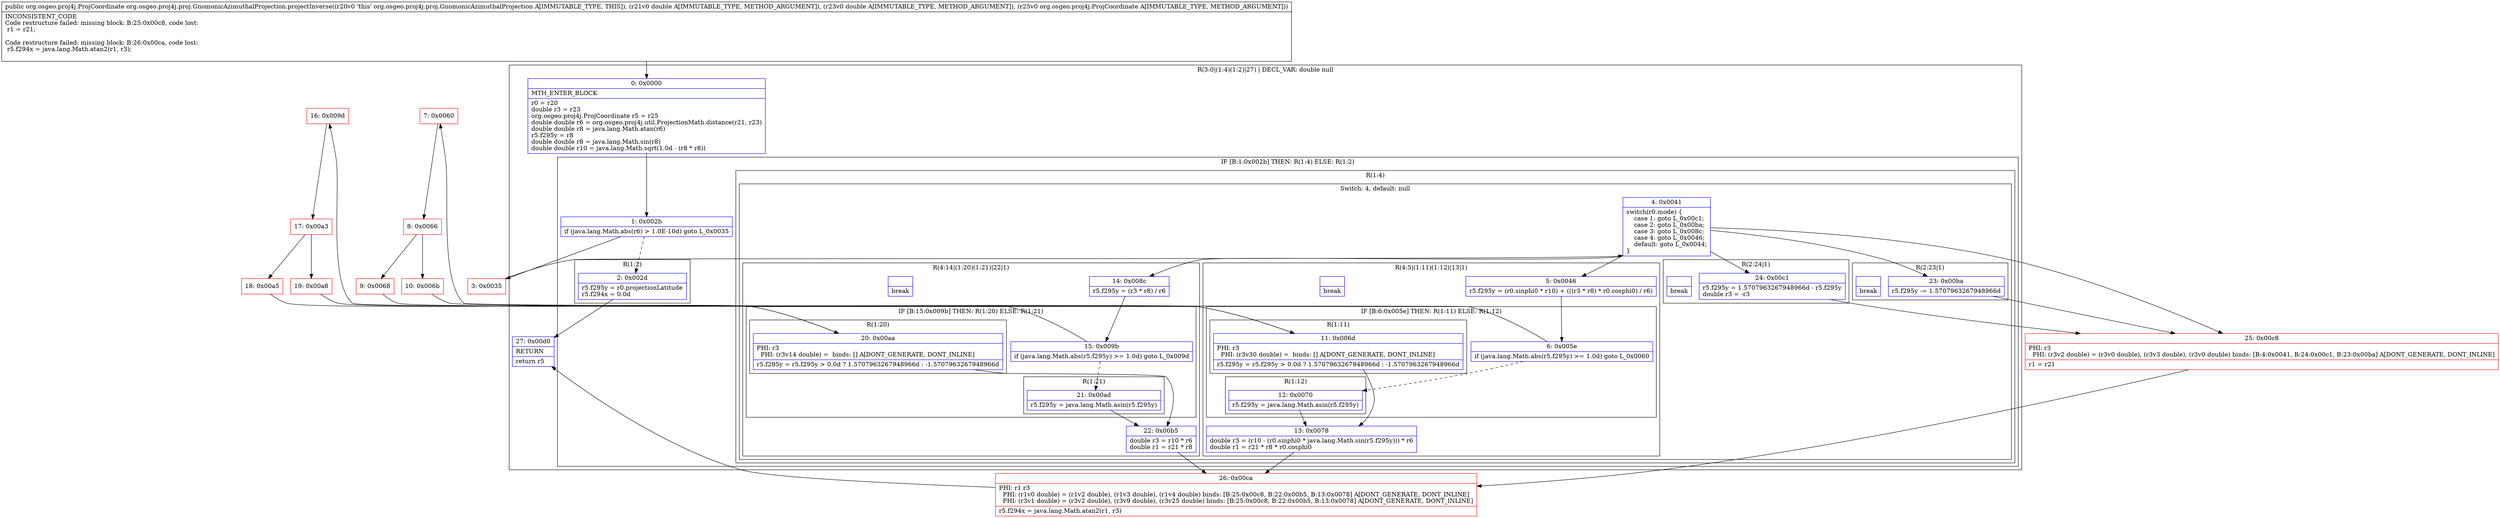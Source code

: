 digraph "CFG fororg.osgeo.proj4j.proj.GnomonicAzimuthalProjection.projectInverse(DDLorg\/osgeo\/proj4j\/ProjCoordinate;)Lorg\/osgeo\/proj4j\/ProjCoordinate;" {
subgraph cluster_Region_598380131 {
label = "R(3:0|(1:4)(1:2)|27) | DECL_VAR: double null\l";
node [shape=record,color=blue];
Node_0 [shape=record,label="{0\:\ 0x0000|MTH_ENTER_BLOCK\l|r0 = r20\ldouble r3 = r23\lorg.osgeo.proj4j.ProjCoordinate r5 = r25\ldouble double r6 = org.osgeo.proj4j.util.ProjectionMath.distance(r21, r23)\ldouble double r8 = java.lang.Math.atan(r6)\lr5.f295y = r8\ldouble double r8 = java.lang.Math.sin(r8)\ldouble double r10 = java.lang.Math.sqrt(1.0d \- (r8 * r8))\l}"];
subgraph cluster_IfRegion_1229242915 {
label = "IF [B:1:0x002b] THEN: R(1:4) ELSE: R(1:2)";
node [shape=record,color=blue];
Node_1 [shape=record,label="{1\:\ 0x002b|if (java.lang.Math.abs(r6) \> 1.0E\-10d) goto L_0x0035\l}"];
subgraph cluster_Region_1581892463 {
label = "R(1:4)";
node [shape=record,color=blue];
subgraph cluster_SwitchRegion_1828263992 {
label = "Switch: 4, default: null";
node [shape=record,color=blue];
Node_4 [shape=record,label="{4\:\ 0x0041|switch(r0.mode) \{\l    case 1: goto L_0x00c1;\l    case 2: goto L_0x00ba;\l    case 3: goto L_0x008c;\l    case 4: goto L_0x0046;\l    default: goto L_0x0044;\l\}\l}"];
subgraph cluster_Region_2047209377 {
label = "R(2:24|1)";
node [shape=record,color=blue];
Node_24 [shape=record,label="{24\:\ 0x00c1|r5.f295y = 1.5707963267948966d \- r5.f295y\ldouble r3 = \-r3\l}"];
Node_InsnContainer_1868151651 [shape=record,label="{|break\l}"];
}
subgraph cluster_Region_1161972952 {
label = "R(2:23|1)";
node [shape=record,color=blue];
Node_23 [shape=record,label="{23\:\ 0x00ba|r5.f295y \-= 1.5707963267948966d\l}"];
Node_InsnContainer_900668933 [shape=record,label="{|break\l}"];
}
subgraph cluster_Region_1552511893 {
label = "R(4:14|(1:20)(1:21)|22|1)";
node [shape=record,color=blue];
Node_14 [shape=record,label="{14\:\ 0x008c|r5.f295y = (r3 * r8) \/ r6\l}"];
subgraph cluster_IfRegion_275766070 {
label = "IF [B:15:0x009b] THEN: R(1:20) ELSE: R(1:21)";
node [shape=record,color=blue];
Node_15 [shape=record,label="{15\:\ 0x009b|if (java.lang.Math.abs(r5.f295y) \>= 1.0d) goto L_0x009d\l}"];
subgraph cluster_Region_124589941 {
label = "R(1:20)";
node [shape=record,color=blue];
Node_20 [shape=record,label="{20\:\ 0x00aa|PHI: r3 \l  PHI: (r3v14 double) =  binds: [] A[DONT_GENERATE, DONT_INLINE]\l|r5.f295y = r5.f295y \> 0.0d ? 1.5707963267948966d : \-1.5707963267948966d\l}"];
}
subgraph cluster_Region_1442338157 {
label = "R(1:21)";
node [shape=record,color=blue];
Node_21 [shape=record,label="{21\:\ 0x00ad|r5.f295y = java.lang.Math.asin(r5.f295y)\l}"];
}
}
Node_22 [shape=record,label="{22\:\ 0x00b5|double r3 = r10 * r6\ldouble r1 = r21 * r8\l}"];
Node_InsnContainer_627962212 [shape=record,label="{|break\l}"];
}
subgraph cluster_Region_854328688 {
label = "R(4:5|(1:11)(1:12)|13|1)";
node [shape=record,color=blue];
Node_5 [shape=record,label="{5\:\ 0x0046|r5.f295y = (r0.sinphi0 * r10) + (((r3 * r8) * r0.cosphi0) \/ r6)\l}"];
subgraph cluster_IfRegion_42727302 {
label = "IF [B:6:0x005e] THEN: R(1:11) ELSE: R(1:12)";
node [shape=record,color=blue];
Node_6 [shape=record,label="{6\:\ 0x005e|if (java.lang.Math.abs(r5.f295y) \>= 1.0d) goto L_0x0060\l}"];
subgraph cluster_Region_1817389706 {
label = "R(1:11)";
node [shape=record,color=blue];
Node_11 [shape=record,label="{11\:\ 0x006d|PHI: r3 \l  PHI: (r3v30 double) =  binds: [] A[DONT_GENERATE, DONT_INLINE]\l|r5.f295y = r5.f295y \> 0.0d ? 1.5707963267948966d : \-1.5707963267948966d\l}"];
}
subgraph cluster_Region_65687242 {
label = "R(1:12)";
node [shape=record,color=blue];
Node_12 [shape=record,label="{12\:\ 0x0070|r5.f295y = java.lang.Math.asin(r5.f295y)\l}"];
}
}
Node_13 [shape=record,label="{13\:\ 0x0078|double r3 = (r10 \- (r0.sinphi0 * java.lang.Math.sin(r5.f295y))) * r6\ldouble r1 = r21 * r8 * r0.cosphi0\l}"];
Node_InsnContainer_24184105 [shape=record,label="{|break\l}"];
}
}
}
subgraph cluster_Region_338567399 {
label = "R(1:2)";
node [shape=record,color=blue];
Node_2 [shape=record,label="{2\:\ 0x002d|r5.f295y = r0.projectionLatitude\lr5.f294x = 0.0d\l}"];
}
}
Node_27 [shape=record,label="{27\:\ 0x00d0|RETURN\l|return r5\l}"];
}
Node_3 [shape=record,color=red,label="{3\:\ 0x0035}"];
Node_7 [shape=record,color=red,label="{7\:\ 0x0060}"];
Node_8 [shape=record,color=red,label="{8\:\ 0x0066}"];
Node_9 [shape=record,color=red,label="{9\:\ 0x0068}"];
Node_10 [shape=record,color=red,label="{10\:\ 0x006b}"];
Node_16 [shape=record,color=red,label="{16\:\ 0x009d}"];
Node_17 [shape=record,color=red,label="{17\:\ 0x00a3}"];
Node_18 [shape=record,color=red,label="{18\:\ 0x00a5}"];
Node_19 [shape=record,color=red,label="{19\:\ 0x00a8}"];
Node_25 [shape=record,color=red,label="{25\:\ 0x00c8|PHI: r3 \l  PHI: (r3v2 double) = (r3v0 double), (r3v3 double), (r3v0 double) binds: [B:4:0x0041, B:24:0x00c1, B:23:0x00ba] A[DONT_GENERATE, DONT_INLINE]\l|r1 = r21\l}"];
Node_26 [shape=record,color=red,label="{26\:\ 0x00ca|PHI: r1 r3 \l  PHI: (r1v0 double) = (r1v2 double), (r1v3 double), (r1v4 double) binds: [B:25:0x00c8, B:22:0x00b5, B:13:0x0078] A[DONT_GENERATE, DONT_INLINE]\l  PHI: (r3v1 double) = (r3v2 double), (r3v9 double), (r3v25 double) binds: [B:25:0x00c8, B:22:0x00b5, B:13:0x0078] A[DONT_GENERATE, DONT_INLINE]\l|r5.f294x = java.lang.Math.atan2(r1, r3)\l}"];
MethodNode[shape=record,label="{public org.osgeo.proj4j.ProjCoordinate org.osgeo.proj4j.proj.GnomonicAzimuthalProjection.projectInverse((r20v0 'this' org.osgeo.proj4j.proj.GnomonicAzimuthalProjection A[IMMUTABLE_TYPE, THIS]), (r21v0 double A[IMMUTABLE_TYPE, METHOD_ARGUMENT]), (r23v0 double A[IMMUTABLE_TYPE, METHOD_ARGUMENT]), (r25v0 org.osgeo.proj4j.ProjCoordinate A[IMMUTABLE_TYPE, METHOD_ARGUMENT]))  | INCONSISTENT_CODE\lCode restructure failed: missing block: B:25:0x00c8, code lost:\l    r1 = r21;\l\lCode restructure failed: missing block: B:26:0x00ca, code lost:\l    r5.f294x = java.lang.Math.atan2(r1, r3);\l\l}"];
MethodNode -> Node_0;
Node_0 -> Node_1;
Node_1 -> Node_2[style=dashed];
Node_1 -> Node_3;
Node_4 -> Node_5;
Node_4 -> Node_14;
Node_4 -> Node_23;
Node_4 -> Node_24;
Node_4 -> Node_25;
Node_24 -> Node_25;
Node_23 -> Node_25;
Node_14 -> Node_15;
Node_15 -> Node_16;
Node_15 -> Node_21[style=dashed];
Node_20 -> Node_22;
Node_21 -> Node_22;
Node_22 -> Node_26;
Node_5 -> Node_6;
Node_6 -> Node_7;
Node_6 -> Node_12[style=dashed];
Node_11 -> Node_13;
Node_12 -> Node_13;
Node_13 -> Node_26;
Node_2 -> Node_27;
Node_3 -> Node_4;
Node_7 -> Node_8;
Node_8 -> Node_9;
Node_8 -> Node_10;
Node_9 -> Node_11;
Node_10 -> Node_11;
Node_16 -> Node_17;
Node_17 -> Node_18;
Node_17 -> Node_19;
Node_18 -> Node_20;
Node_19 -> Node_20;
Node_25 -> Node_26;
Node_26 -> Node_27;
}


